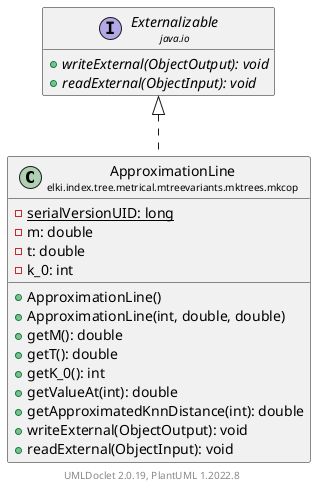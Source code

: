 @startuml
    remove .*\.(Instance|Par|Parameterizer|Factory)$
    set namespaceSeparator none
    hide empty fields
    hide empty methods

    class "<size:14>ApproximationLine\n<size:10>elki.index.tree.metrical.mtreevariants.mktrees.mkcop" as elki.index.tree.metrical.mtreevariants.mktrees.mkcop.ApproximationLine [[ApproximationLine.html]] {
        {static} -serialVersionUID: long
        -m: double
        -t: double
        -k_0: int
        +ApproximationLine()
        +ApproximationLine(int, double, double)
        +getM(): double
        +getT(): double
        +getK_0(): int
        +getValueAt(int): double
        +getApproximatedKnnDistance(int): double
        +writeExternal(ObjectOutput): void
        +readExternal(ObjectInput): void
    }

    interface "<size:14>Externalizable\n<size:10>java.io" as java.io.Externalizable {
        {abstract} +writeExternal(ObjectOutput): void
        {abstract} +readExternal(ObjectInput): void
    }

    java.io.Externalizable <|.. elki.index.tree.metrical.mtreevariants.mktrees.mkcop.ApproximationLine

    center footer UMLDoclet 2.0.19, PlantUML 1.2022.8
@enduml
